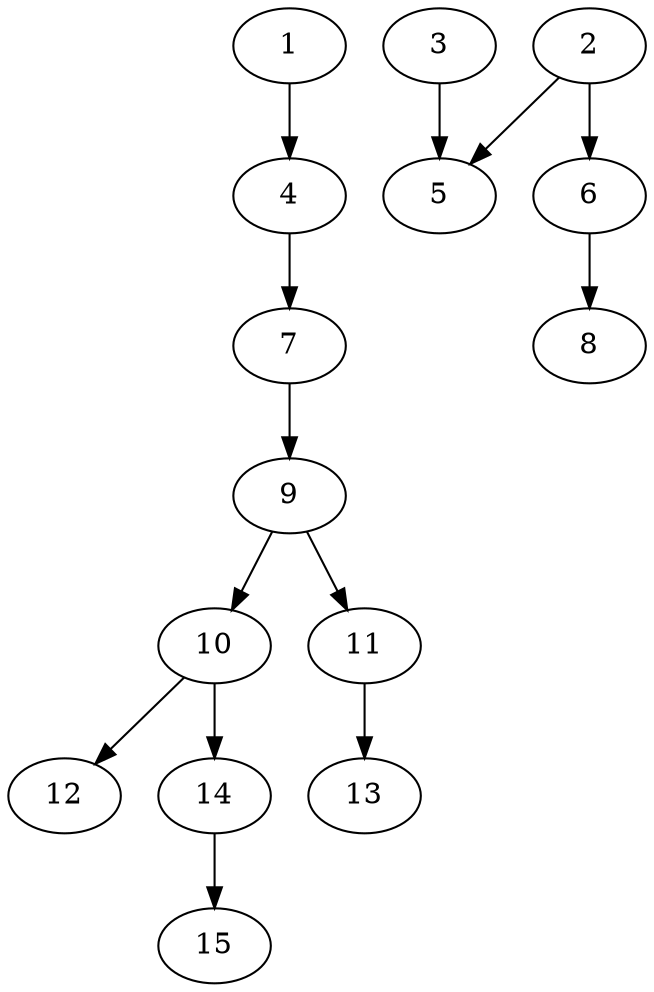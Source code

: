 // DAG automatically generated by daggen at Thu Oct  3 13:59:26 2019
// ./daggen --dot -n 15 --ccr 0.3 --fat 0.5 --regular 0.5 --density 0.5 --mindata 5242880 --maxdata 52428800 
digraph G {
  1 [size="81725440", alpha="0.09", expect_size="24517632"] 
  1 -> 4 [size ="24517632"]
  2 [size="28074667", alpha="0.00", expect_size="8422400"] 
  2 -> 5 [size ="8422400"]
  2 -> 6 [size ="8422400"]
  3 [size="70495573", alpha="0.01", expect_size="21148672"] 
  3 -> 5 [size ="21148672"]
  4 [size="115957760", alpha="0.01", expect_size="34787328"] 
  4 -> 7 [size ="34787328"]
  5 [size="67799040", alpha="0.06", expect_size="20339712"] 
  6 [size="58579627", alpha="0.04", expect_size="17573888"] 
  6 -> 8 [size ="17573888"]
  7 [size="167560533", alpha="0.11", expect_size="50268160"] 
  7 -> 9 [size ="50268160"]
  8 [size="69133653", alpha="0.03", expect_size="20740096"] 
  9 [size="153965227", alpha="0.08", expect_size="46189568"] 
  9 -> 10 [size ="46189568"]
  9 -> 11 [size ="46189568"]
  10 [size="18339840", alpha="0.03", expect_size="5501952"] 
  10 -> 12 [size ="5501952"]
  10 -> 14 [size ="5501952"]
  11 [size="38997333", alpha="0.07", expect_size="11699200"] 
  11 -> 13 [size ="11699200"]
  12 [size="109134507", alpha="0.17", expect_size="32740352"] 
  13 [size="110049280", alpha="0.19", expect_size="33014784"] 
  14 [size="121422507", alpha="0.02", expect_size="36426752"] 
  14 -> 15 [size ="36426752"]
  15 [size="130628267", alpha="0.16", expect_size="39188480"] 
}
